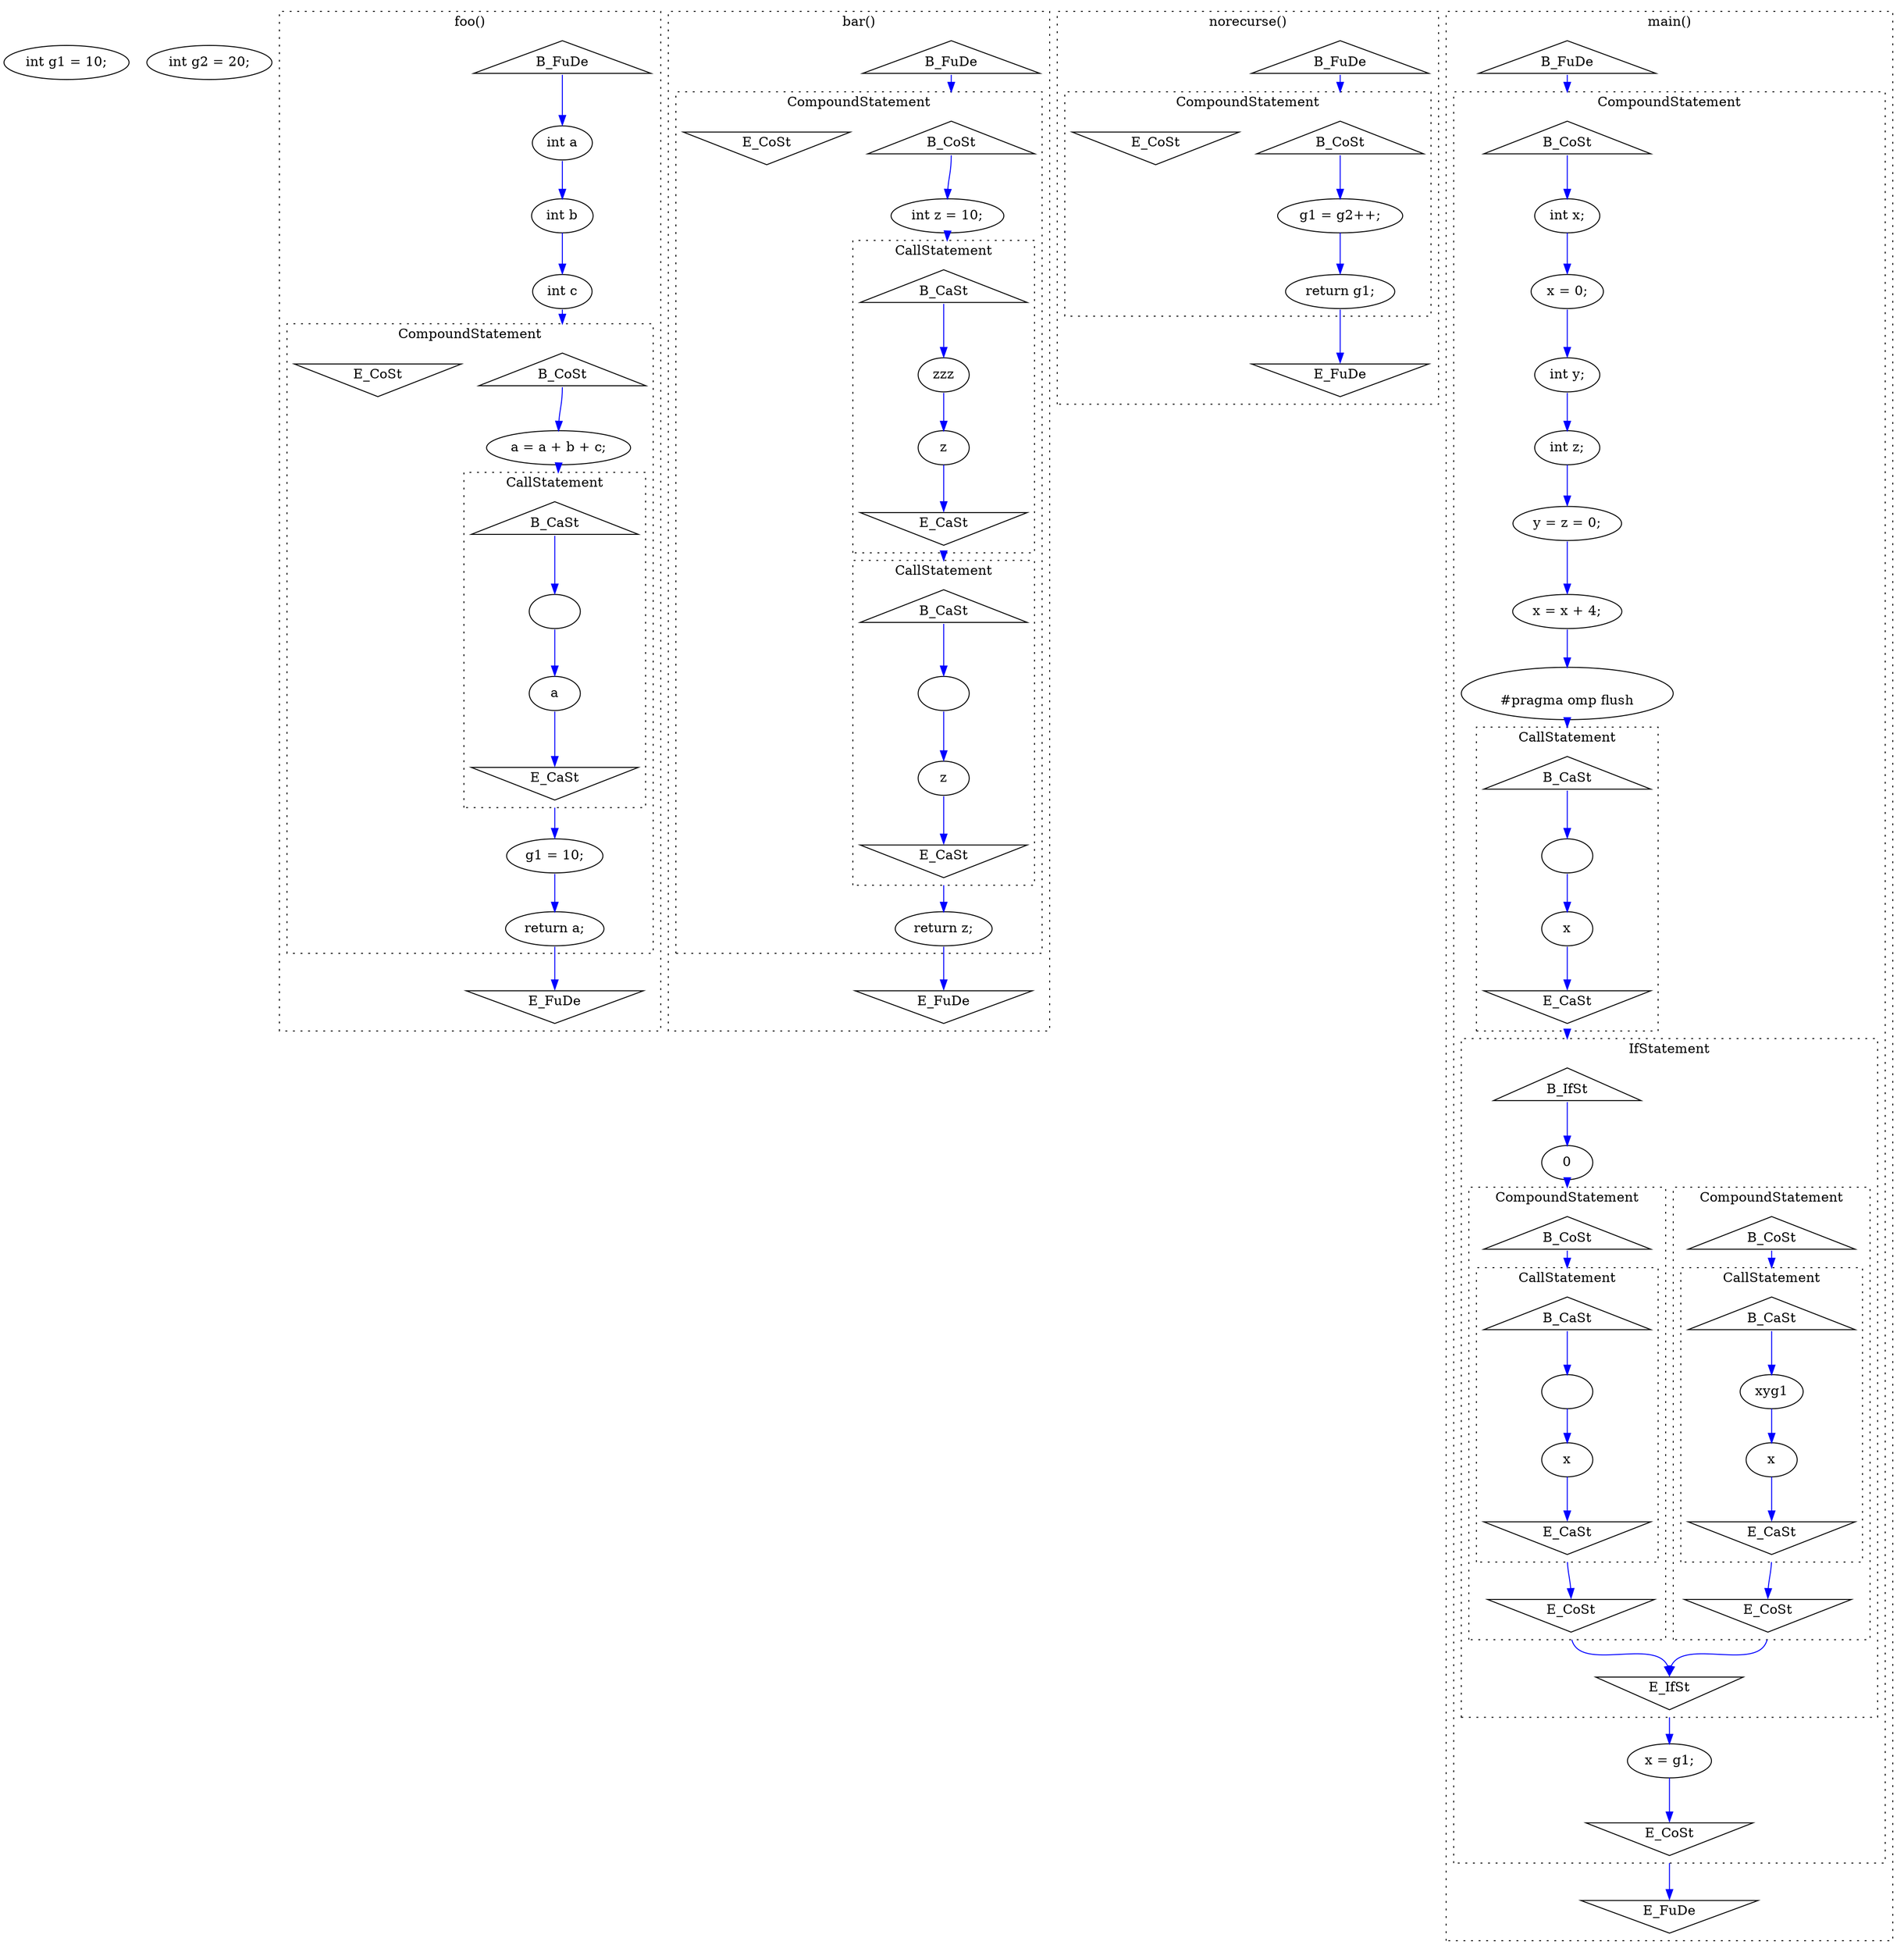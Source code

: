 digraph graph1858863803 {
	compound=true;
	edge[color=blue];
	node1999639763[label="int g1 = 10;"];
	node2146285461[label="int g2 = 20;"];
	subgraph cluster277155095 {
		compound=true;
		style=dotted;
		label="foo()";
		node1374115041[label="B_FuDe", shape="triangle"];
		node646337666[label="E_FuDe", shape="invtriangle"];
		node876945112[label="int a"];
		node202395890[label="int b"];
		node1740328397[label="int c"];
		subgraph cluster1938634748 {
			compound=true;
			style=dotted;
			label="CompoundStatement";
			node1872905355[label="B_CoSt", shape="triangle"];
			node1639652941[label="E_CoSt", shape="invtriangle"];
			node1549005458[label="a = a + b + c;"];
			subgraph cluster1190857779 {
				compound=true;
				style=dotted;
				label="CallStatement";
				node989896315[label="B_CaSt", shape="triangle"];
				node40936992[label="E_CaSt", shape="invtriangle"];
				node1106510750[label=""];
				node1609565447[label="a"];
			}
			node1614588868[label="g1 = 10;"];
			node1744457797[label="return a;"];
		}
	}
	subgraph cluster116606935 {
		compound=true;
		style=dotted;
		label="bar()";
		node1500820019[label="B_FuDe", shape="triangle"];
		node1544765522[label="E_FuDe", shape="invtriangle"];
		subgraph cluster1776180205 {
			compound=true;
			style=dotted;
			label="CompoundStatement";
			node1963943166[label="B_CoSt", shape="triangle"];
			node160867654[label="E_CoSt", shape="invtriangle"];
			node1338074614[label="int z = 10;"];
			subgraph cluster1415274192 {
				compound=true;
				style=dotted;
				label="CallStatement";
				node1518204977[label="B_CaSt", shape="triangle"];
				node1719519917[label="E_CaSt", shape="invtriangle"];
				node584580417[label="zzz"];
				node745835029[label="z"];
			}
			subgraph cluster436028378 {
				compound=true;
				style=dotted;
				label="CallStatement";
				node291359466[label="B_CaSt", shape="triangle"];
				node217911413[label="E_CaSt", shape="invtriangle"];
				node72423389[label=""];
				node2000779038[label="z"];
			}
			node137685382[label="return z;"];
		}
	}
	subgraph cluster1823354445 {
		compound=true;
		style=dotted;
		label="norecurse()";
		node1615668218[label="B_FuDe", shape="triangle"];
		node482885994[label="E_FuDe", shape="invtriangle"];
		subgraph cluster857732012 {
			compound=true;
			style=dotted;
			label="CompoundStatement";
			node777940932[label="B_CoSt", shape="triangle"];
			node663083782[label="E_CoSt", shape="invtriangle"];
			node2040008077[label="g1 = g2++;"];
			node903218049[label="return g1;"];
		}
	}
	subgraph cluster1756064432 {
		compound=true;
		style=dotted;
		label="main()";
		node1644155208[label="B_FuDe", shape="triangle"];
		node1479691423[label="E_FuDe", shape="invtriangle"];
		subgraph cluster1568507411 {
			compound=true;
			style=dotted;
			label="CompoundStatement";
			node1857063398[label="B_CoSt", shape="triangle"];
			node1901752553[label="E_CoSt", shape="invtriangle"];
			node1002872041[label="int x;"];
			node180017308[label="x = 0;"];
			node1613729684[label="int y;"];
			node1112569408[label="int z;"];
			node1308527415[label="y = z = 0;"];
			node299684908[label="x = x + 4;"];
			node219396780[label="
#pragma omp flush
"];
			subgraph cluster1278226232 {
				compound=true;
				style=dotted;
				label="CallStatement";
				node1974379194[label="B_CaSt", shape="triangle"];
				node44332439[label="E_CaSt", shape="invtriangle"];
				node317880757[label=""];
				node1610014012[label="x"];
			}
			subgraph cluster1607278346 {
				compound=true;
				style=dotted;
				label="IfStatement";
				node2120532393[label="B_IfSt", shape="triangle"];
				node2145001473[label="E_IfSt", shape="invtriangle"];
				node371990011[label="0"];
				subgraph cluster565077371 {
					compound=true;
					style=dotted;
					label="CompoundStatement";
					node2040500590[label="B_CoSt", shape="triangle"];
					node1466662004[label="E_CoSt", shape="invtriangle"];
					subgraph cluster568221863 {
						compound=true;
						style=dotted;
						label="CallStatement";
						node1938377818[label="B_CaSt", shape="triangle"];
						node1989719972[label="E_CaSt", shape="invtriangle"];
						node2057104863[label="xyg1"];
						node672493939[label="x"];
					}
				}
				subgraph cluster298259383 {
					compound=true;
					style=dotted;
					label="CompoundStatement";
					node575779772[label="B_CoSt", shape="triangle"];
					node1069436988[label="E_CoSt", shape="invtriangle"];
					subgraph cluster1008934993 {
						compound=true;
						style=dotted;
						label="CallStatement";
						node366008009[label="B_CaSt", shape="triangle"];
						node984832924[label="E_CaSt", shape="invtriangle"];
						node2000802630[label=""];
						node1380271191[label="x"];
					}
				}
			}
			node1093707336[label="x = g1;"];
		}
	}
	node1374115041 -> node876945112[tailport=s, headport=n, weight=8];
	node876945112 -> node202395890[weight=8, tailport=s, headport=n];
	node202395890 -> node1740328397[weight=8, tailport=s, headport=n];
	node1740328397 -> node1872905355[lhead=cluster1938634748, weight=8, tailport=s, headport=n];
	node1872905355 -> node1549005458[tailport=s, headport=n, weight=8];
	node1549005458 -> node989896315[lhead=cluster1190857779, weight=8, tailport=s, headport=n];
	node989896315 -> node1106510750[tailport=s, headport=n, weight=8];
	node1106510750 -> node1609565447[weight=8, tailport=s, headport=n];
	node1609565447 -> node40936992[weight=8, tailport=s, headport=n];
	node40936992 -> node1614588868[tailport=s, headport=n, weight=8, ltail=cluster1190857779];
	node1614588868 -> node1744457797[weight=8, tailport=s, headport=n];
	node1744457797 -> node646337666[weight=8, tailport=s, headport=n];
	node1500820019 -> node1963943166[tailport=s, headport=n, weight=8, lhead=cluster1776180205];
	node1963943166 -> node1338074614[tailport=s, headport=n, weight=8];
	node1338074614 -> node1518204977[lhead=cluster1415274192, weight=8, tailport=s, headport=n];
	node1518204977 -> node584580417[tailport=s, headport=n, weight=8];
	node584580417 -> node745835029[weight=8, tailport=s, headport=n];
	node745835029 -> node1719519917[weight=8, tailport=s, headport=n];
	node1719519917 -> node291359466[tailport=s, headport=n, ltail=cluster1415274192, lhead=cluster436028378];
	node291359466 -> node72423389[tailport=s, headport=n, weight=8];
	node72423389 -> node2000779038[weight=8, tailport=s, headport=n];
	node2000779038 -> node217911413[weight=8, tailport=s, headport=n];
	node217911413 -> node137685382[tailport=s, headport=n, weight=8, ltail=cluster436028378];
	node137685382 -> node1544765522[weight=8, tailport=s, headport=n];
	node1615668218 -> node777940932[tailport=s, headport=n, weight=8, lhead=cluster857732012];
	node777940932 -> node2040008077[tailport=s, headport=n, weight=8];
	node2040008077 -> node903218049[weight=8, tailport=s, headport=n];
	node903218049 -> node482885994[weight=8, tailport=s, headport=n];
	node1644155208 -> node1857063398[tailport=s, headport=n, weight=8, lhead=cluster1568507411];
	node1857063398 -> node1002872041[tailport=s, headport=n, weight=8];
	node1002872041 -> node180017308[weight=8, tailport=s, headport=n];
	node180017308 -> node1613729684[weight=8, tailport=s, headport=n];
	node1613729684 -> node1112569408[weight=8, tailport=s, headport=n];
	node1112569408 -> node1308527415[weight=8, tailport=s, headport=n];
	node1308527415 -> node299684908[weight=8, tailport=s, headport=n];
	node299684908 -> node219396780[weight=8, tailport=s, headport=n];
	node219396780 -> node1974379194[lhead=cluster1278226232, weight=8, tailport=s, headport=n];
	node1974379194 -> node317880757[tailport=s, headport=n, weight=8];
	node317880757 -> node1610014012[weight=8, tailport=s, headport=n];
	node1610014012 -> node44332439[weight=8, tailport=s, headport=n];
	node44332439 -> node2120532393[tailport=s, headport=n, ltail=cluster1278226232, lhead=cluster1607278346];
	node2120532393 -> node371990011[tailport=s, headport=n, weight=8];
	node371990011 -> node575779772[lhead=cluster298259383, weight=8, tailport=s, headport=n];
	node2040500590 -> node1938377818[tailport=s, headport=n, weight=8, lhead=cluster568221863];
	node1938377818 -> node2057104863[tailport=s, headport=n, weight=8];
	node2057104863 -> node672493939[weight=8, tailport=s, headport=n];
	node672493939 -> node1989719972[weight=8, tailport=s, headport=n];
	node1989719972 -> node1466662004[tailport=s, headport=n, weight=8, ltail=cluster568221863];
	node1466662004 -> node2145001473[tailport=s, headport=n, weight=8, ltail=cluster565077371];
	node575779772 -> node366008009[tailport=s, headport=n, weight=8, lhead=cluster1008934993];
	node366008009 -> node2000802630[tailport=s, headport=n, weight=8];
	node2000802630 -> node1380271191[weight=8, tailport=s, headport=n];
	node1380271191 -> node984832924[weight=8, tailport=s, headport=n];
	node984832924 -> node1069436988[tailport=s, headport=n, weight=8, ltail=cluster1008934993];
	node1069436988 -> node2145001473[tailport=s, headport=n, weight=8, ltail=cluster298259383];
	node2145001473 -> node1093707336[tailport=s, headport=n, weight=8, ltail=cluster1607278346];
	node1093707336 -> node1901752553[weight=8, tailport=s, headport=n];
	node1901752553 -> node1479691423[tailport=s, headport=n, weight=8, ltail=cluster1568507411];
}
